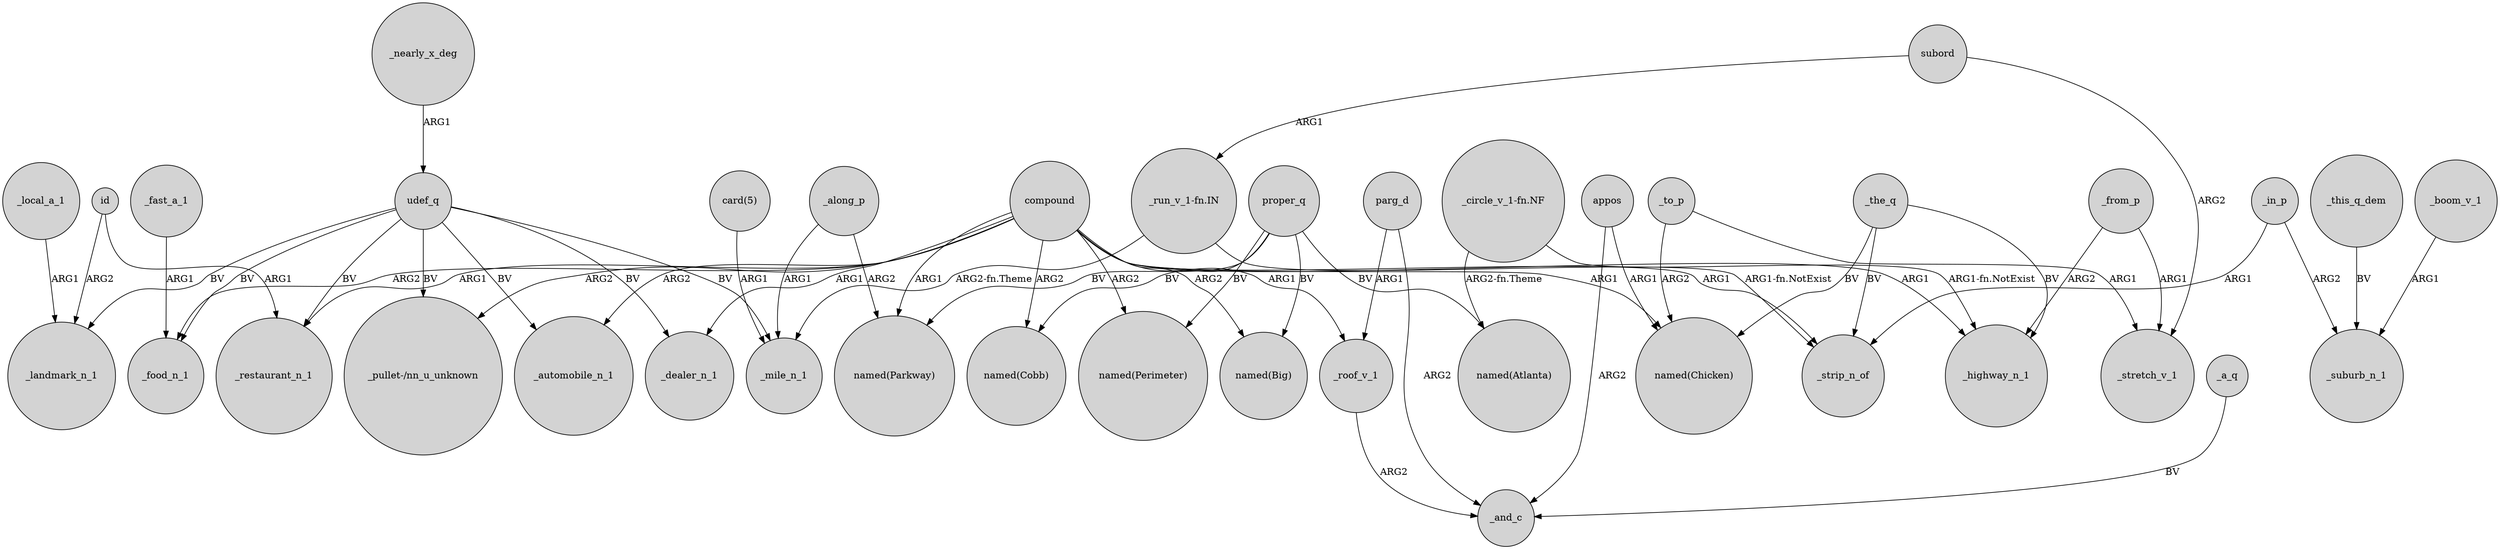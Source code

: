 digraph {
	node [shape=circle style=filled]
	compound -> "named(Parkway)" [label=ARG1]
	udef_q -> _mile_n_1 [label=BV]
	_to_p -> _stretch_v_1 [label=ARG1]
	compound -> _food_n_1 [label=ARG2]
	_fast_a_1 -> _food_n_1 [label=ARG1]
	compound -> _strip_n_of [label=ARG1]
	_along_p -> "named(Parkway)" [label=ARG2]
	_the_q -> _strip_n_of [label=BV]
	udef_q -> _automobile_n_1 [label=BV]
	subord -> _stretch_v_1 [label=ARG2]
	proper_q -> "named(Perimeter)" [label=BV]
	compound -> _roof_v_1 [label=ARG1]
	_this_q_dem -> _suburb_n_1 [label=BV]
	_roof_v_1 -> _and_c [label=ARG2]
	compound -> _dealer_n_1 [label=ARG1]
	"_run_v_1-fn.IN" -> _mile_n_1 [label="ARG2-fn.Theme"]
	udef_q -> "_pullet-/nn_u_unknown" [label=BV]
	udef_q -> _landmark_n_1 [label=BV]
	appos -> "named(Chicken)" [label=ARG1]
	id -> _landmark_n_1 [label=ARG2]
	proper_q -> "named(Parkway)" [label=BV]
	udef_q -> _food_n_1 [label=BV]
	parg_d -> _and_c [label=ARG2]
	"_run_v_1-fn.IN" -> _strip_n_of [label="ARG1-fn.NotExist"]
	proper_q -> "named(Atlanta)" [label=BV]
	compound -> "named(Chicken)" [label=ARG1]
	_from_p -> _stretch_v_1 [label=ARG1]
	"_circle_v_1-fn.NF" -> "named(Atlanta)" [label="ARG2-fn.Theme"]
	subord -> "_run_v_1-fn.IN" [label=ARG1]
	"_circle_v_1-fn.NF" -> _highway_n_1 [label="ARG1-fn.NotExist"]
	_to_p -> "named(Chicken)" [label=ARG2]
	appos -> _and_c [label=ARG2]
	compound -> _automobile_n_1 [label=ARG2]
	_along_p -> _mile_n_1 [label=ARG1]
	compound -> _restaurant_n_1 [label=ARG1]
	_boom_v_1 -> _suburb_n_1 [label=ARG1]
	_from_p -> _highway_n_1 [label=ARG2]
	_the_q -> _highway_n_1 [label=BV]
	_a_q -> _and_c [label=BV]
	"card(5)" -> _mile_n_1 [label=ARG1]
	_nearly_x_deg -> udef_q [label=ARG1]
	proper_q -> "named(Cobb)" [label=BV]
	compound -> "named(Perimeter)" [label=ARG2]
	udef_q -> _restaurant_n_1 [label=BV]
	_in_p -> _strip_n_of [label=ARG1]
	_the_q -> "named(Chicken)" [label=BV]
	udef_q -> _dealer_n_1 [label=BV]
	parg_d -> _roof_v_1 [label=ARG1]
	compound -> "named(Cobb)" [label=ARG2]
	compound -> "named(Big)" [label=ARG2]
	compound -> _highway_n_1 [label=ARG1]
	_in_p -> _suburb_n_1 [label=ARG2]
	id -> _restaurant_n_1 [label=ARG1]
	compound -> "_pullet-/nn_u_unknown" [label=ARG2]
	_local_a_1 -> _landmark_n_1 [label=ARG1]
	proper_q -> "named(Big)" [label=BV]
}
